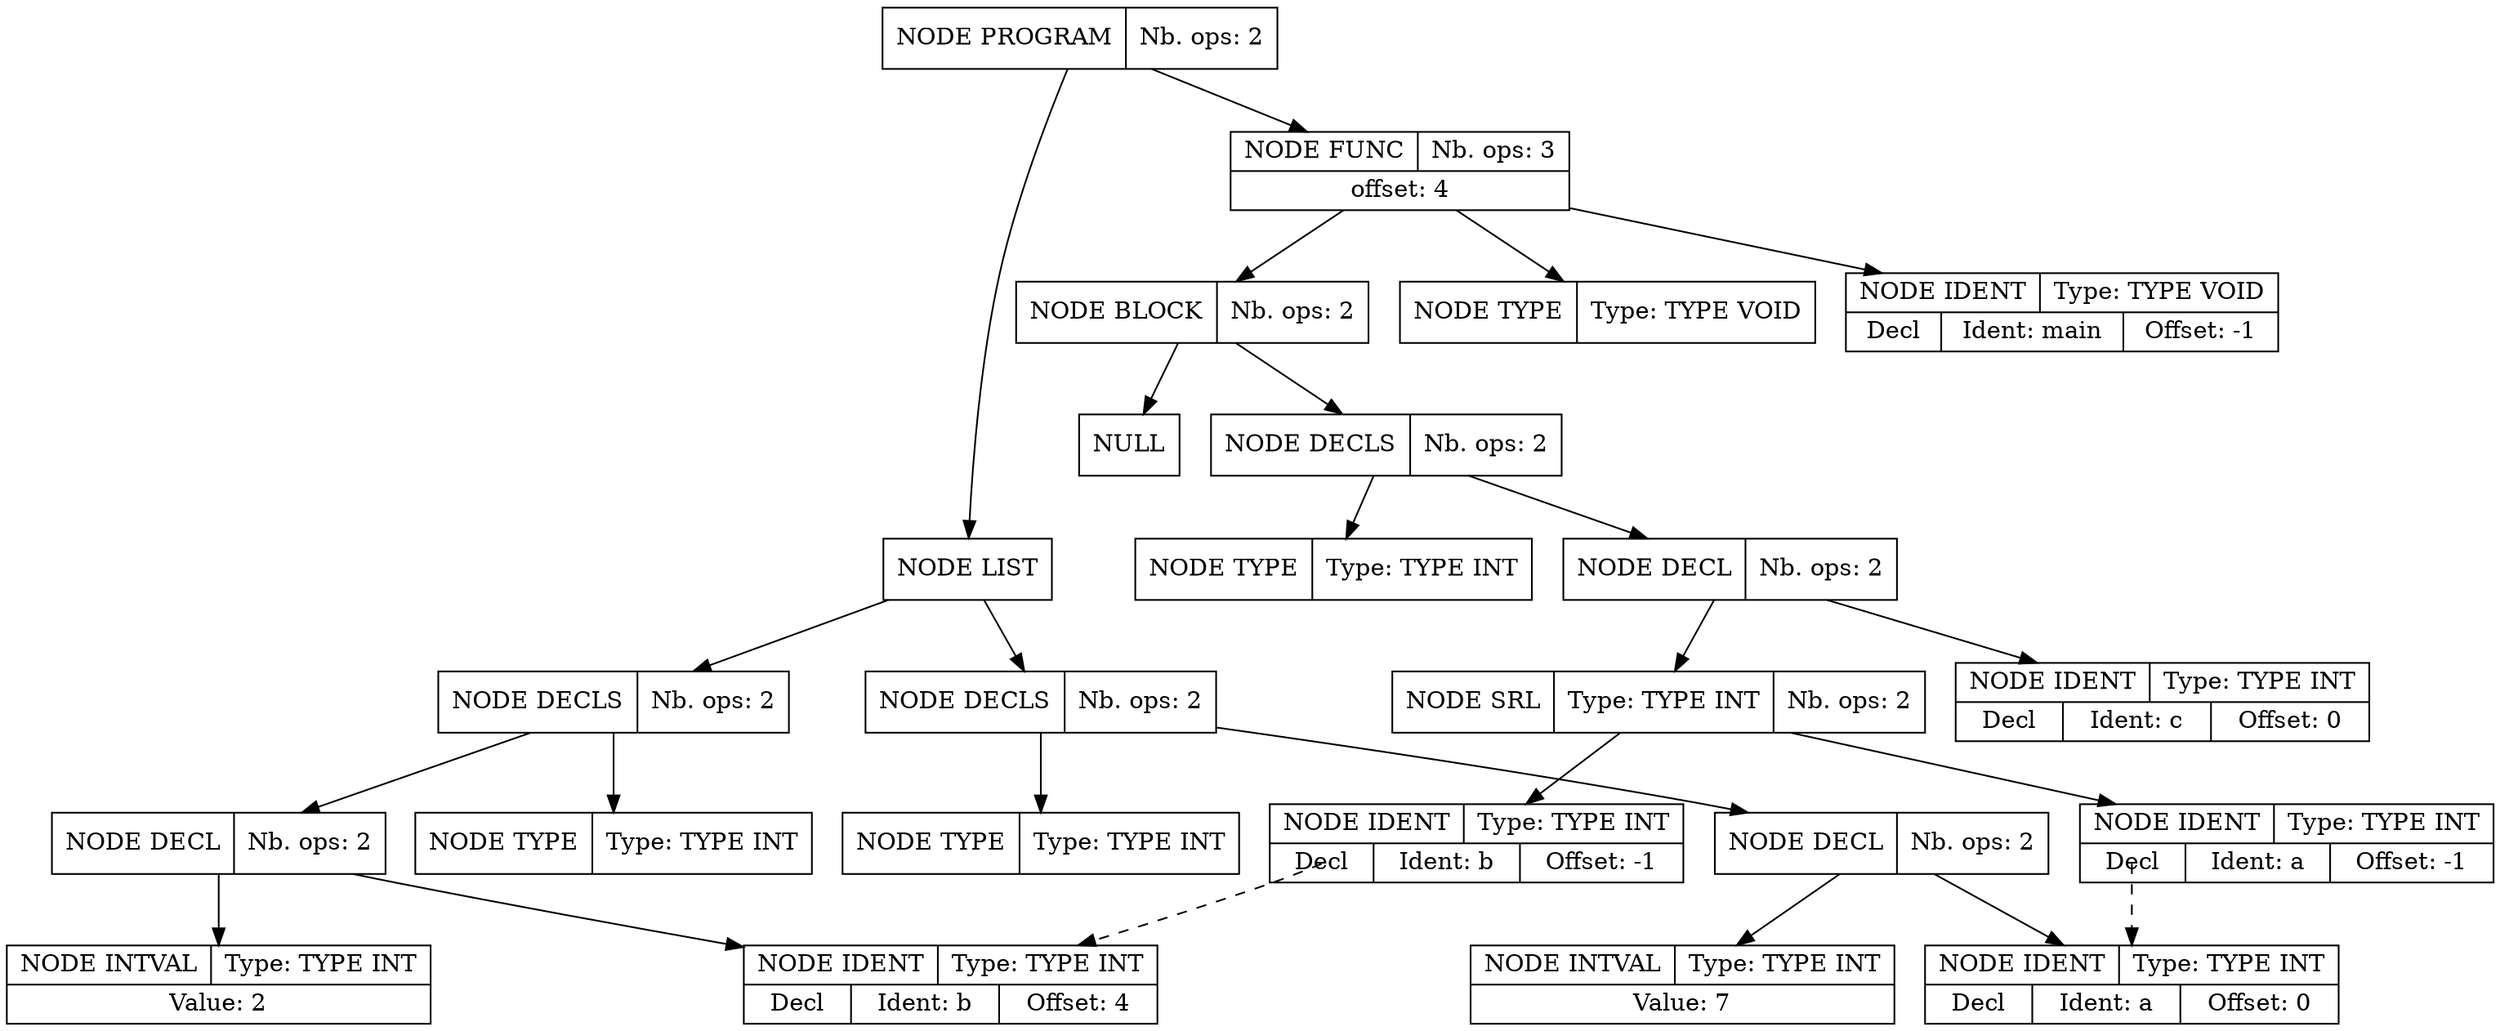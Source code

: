 digraph global_vars {
    N1 [shape=record, label="{{NODE PROGRAM|Nb. ops: 2}}"];
    N2 [shape=record, label="{{NODE LIST}}"];
    N3 [shape=record, label="{{NODE DECLS|Nb. ops: 2}}"];
    N4 [shape=record, label="{{NODE TYPE|Type: TYPE INT}}"];
    edge[tailclip=true];
    N3 -> N4
    N5 [shape=record, label="{{NODE DECL|Nb. ops: 2}}"];
    N6 [shape=record, label="{{NODE IDENT|Type: TYPE INT}|{<decl>Decl      |Ident: a|Offset: 0}}"];
    edge[tailclip=true];
    N5 -> N6
    N7 [shape=record, label="{{NODE INTVAL|Type: TYPE INT}|{Value: 7}}"];
    edge[tailclip=true];
    N5 -> N7
    edge[tailclip=true];
    N3 -> N5
    edge[tailclip=true];
    N2 -> N3
    N8 [shape=record, label="{{NODE DECLS|Nb. ops: 2}}"];
    N9 [shape=record, label="{{NODE TYPE|Type: TYPE INT}}"];
    edge[tailclip=true];
    N8 -> N9
    N10 [shape=record, label="{{NODE DECL|Nb. ops: 2}}"];
    N11 [shape=record, label="{{NODE IDENT|Type: TYPE INT}|{<decl>Decl      |Ident: b|Offset: 4}}"];
    edge[tailclip=true];
    N10 -> N11
    N12 [shape=record, label="{{NODE INTVAL|Type: TYPE INT}|{Value: 2}}"];
    edge[tailclip=true];
    N10 -> N12
    edge[tailclip=true];
    N8 -> N10
    edge[tailclip=true];
    N2 -> N8
    edge[tailclip=true];
    N1 -> N2
    N13 [shape=record, label="{{NODE FUNC|Nb. ops: 3}|{offset: 4}}"];
    N14 [shape=record, label="{{NODE TYPE|Type: TYPE VOID}}"];
    edge[tailclip=true];
    N13 -> N14
    N15 [shape=record, label="{{NODE IDENT|Type: TYPE VOID}|{<decl>Decl      |Ident: main|Offset: -1}}"];
    edge[tailclip=true];
    N13 -> N15
    N16 [shape=record, label="{{NODE BLOCK|Nb. ops: 2}}"];
    N17 [shape=record, label="{{NODE DECLS|Nb. ops: 2}}"];
    N18 [shape=record, label="{{NODE TYPE|Type: TYPE INT}}"];
    edge[tailclip=true];
    N17 -> N18
    N19 [shape=record, label="{{NODE DECL|Nb. ops: 2}}"];
    N20 [shape=record, label="{{NODE IDENT|Type: TYPE INT}|{<decl>Decl      |Ident: c|Offset: 0}}"];
    edge[tailclip=true];
    N19 -> N20
    N21 [shape=record, label="{{NODE SRL|Type: TYPE INT|Nb. ops: 2}}"];
    N22 [shape=record, label="{{NODE IDENT|Type: TYPE INT}|{<decl>Decl      |Ident: a|Offset: -1}}"];
    edge[tailclip=false];
    "N22":decl:c -> "N6" [style=dashed]
    edge[tailclip=true];
    N21 -> N22
    N23 [shape=record, label="{{NODE IDENT|Type: TYPE INT}|{<decl>Decl      |Ident: b|Offset: -1}}"];
    edge[tailclip=false];
    "N23":decl:c -> "N11" [style=dashed]
    edge[tailclip=true];
    N21 -> N23
    edge[tailclip=true];
    N19 -> N21
    edge[tailclip=true];
    N17 -> N19
    edge[tailclip=true];
    N16 -> N17
    N24 [shape=record, label="{{NULL}}"];
    edge[tailclip=true];
    N16 -> N24
    edge[tailclip=true];
    N13 -> N16
    edge[tailclip=true];
    N1 -> N13
}